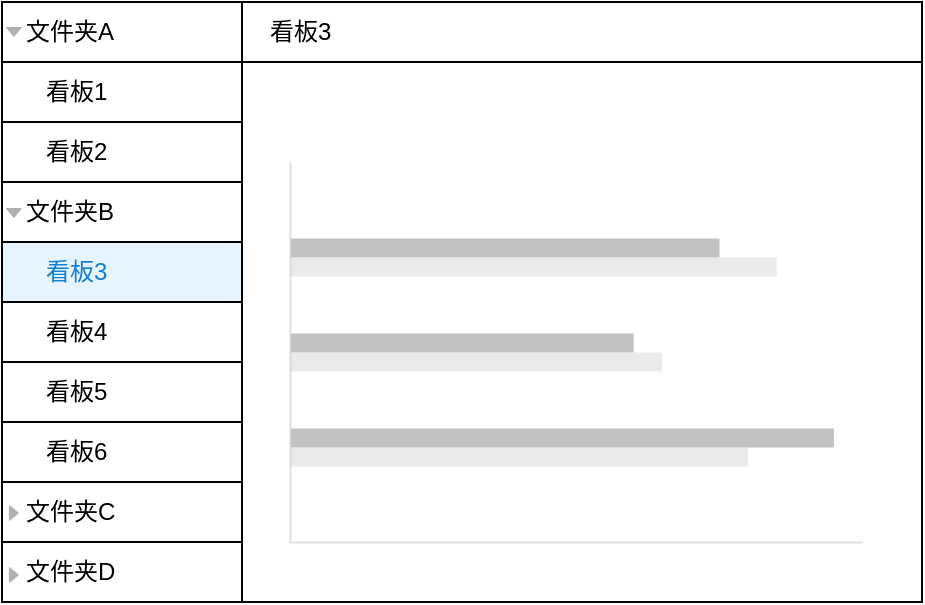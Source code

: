<mxfile version="24.7.8">
  <diagram name="第 1 页" id="zlOiqVQvwRABKMJe_wMJ">
    <mxGraphModel dx="825" dy="468" grid="1" gridSize="10" guides="1" tooltips="1" connect="1" arrows="1" fold="1" page="1" pageScale="1" pageWidth="827" pageHeight="1169" math="0" shadow="0">
      <root>
        <mxCell id="0" />
        <mxCell id="1" parent="0" />
        <mxCell id="qJo_SdbEoeLukXndjE-c-1" value="文件夹A" style="rounded=0;whiteSpace=wrap;html=1;align=left;spacingLeft=10;" vertex="1" parent="1">
          <mxGeometry x="80" y="100" width="120" height="30" as="geometry" />
        </mxCell>
        <mxCell id="qJo_SdbEoeLukXndjE-c-2" value="看板1" style="rounded=0;whiteSpace=wrap;html=1;align=left;spacingLeft=20;" vertex="1" parent="1">
          <mxGeometry x="80" y="130" width="120" height="30" as="geometry" />
        </mxCell>
        <mxCell id="qJo_SdbEoeLukXndjE-c-4" value="看板2" style="rounded=0;whiteSpace=wrap;html=1;align=left;spacingLeft=20;" vertex="1" parent="1">
          <mxGeometry x="80" y="160" width="120" height="30" as="geometry" />
        </mxCell>
        <mxCell id="qJo_SdbEoeLukXndjE-c-5" value="文件夹B" style="rounded=0;whiteSpace=wrap;html=1;align=left;spacingLeft=10;" vertex="1" parent="1">
          <mxGeometry x="80" y="190" width="120" height="30" as="geometry" />
        </mxCell>
        <mxCell id="qJo_SdbEoeLukXndjE-c-6" value="看板3" style="rounded=0;whiteSpace=wrap;html=1;align=left;spacingLeft=20;fillColor=#e5f4ff;fontColor=#0F7FD5;" vertex="1" parent="1">
          <mxGeometry x="80" y="220" width="120" height="30" as="geometry" />
        </mxCell>
        <mxCell id="qJo_SdbEoeLukXndjE-c-7" value="看板4" style="rounded=0;whiteSpace=wrap;html=1;align=left;spacingLeft=20;" vertex="1" parent="1">
          <mxGeometry x="80" y="250" width="120" height="30" as="geometry" />
        </mxCell>
        <mxCell id="qJo_SdbEoeLukXndjE-c-8" value="看板5" style="rounded=0;whiteSpace=wrap;html=1;align=left;spacingLeft=20;" vertex="1" parent="1">
          <mxGeometry x="80" y="280" width="120" height="30" as="geometry" />
        </mxCell>
        <mxCell id="qJo_SdbEoeLukXndjE-c-9" value="" style="strokeWidth=2;html=1;shape=mxgraph.flowchart.extract_or_measurement;whiteSpace=wrap;fillStyle=solid;fillColor=#B0B0B0;strokeColor=none;rotation=-180;" vertex="1" parent="1">
          <mxGeometry x="82" y="112.5" width="7.92" height="5" as="geometry" />
        </mxCell>
        <mxCell id="qJo_SdbEoeLukXndjE-c-12" value="" style="strokeWidth=2;html=1;shape=mxgraph.flowchart.extract_or_measurement;whiteSpace=wrap;fillStyle=solid;fillColor=#B0B0B0;strokeColor=none;rotation=-180;" vertex="1" parent="1">
          <mxGeometry x="82" y="203" width="7.92" height="5" as="geometry" />
        </mxCell>
        <mxCell id="qJo_SdbEoeLukXndjE-c-13" value="看板6" style="rounded=0;whiteSpace=wrap;html=1;align=left;spacingLeft=20;" vertex="1" parent="1">
          <mxGeometry x="80" y="310" width="120" height="30" as="geometry" />
        </mxCell>
        <mxCell id="qJo_SdbEoeLukXndjE-c-14" value="文件夹C" style="rounded=0;whiteSpace=wrap;html=1;align=left;spacingLeft=10;" vertex="1" parent="1">
          <mxGeometry x="80" y="340" width="120" height="30" as="geometry" />
        </mxCell>
        <mxCell id="qJo_SdbEoeLukXndjE-c-15" value="文件夹D" style="rounded=0;whiteSpace=wrap;html=1;align=left;spacingLeft=10;" vertex="1" parent="1">
          <mxGeometry x="80" y="370" width="120" height="30" as="geometry" />
        </mxCell>
        <mxCell id="qJo_SdbEoeLukXndjE-c-16" value="" style="strokeWidth=2;html=1;shape=mxgraph.flowchart.extract_or_measurement;whiteSpace=wrap;fillStyle=solid;fillColor=#B0B0B0;strokeColor=none;rotation=90;" vertex="1" parent="1">
          <mxGeometry x="82" y="353" width="7.92" height="5" as="geometry" />
        </mxCell>
        <mxCell id="qJo_SdbEoeLukXndjE-c-17" value="" style="strokeWidth=2;html=1;shape=mxgraph.flowchart.extract_or_measurement;whiteSpace=wrap;fillStyle=solid;fillColor=#B0B0B0;strokeColor=none;rotation=90;" vertex="1" parent="1">
          <mxGeometry x="82" y="384" width="7.92" height="5" as="geometry" />
        </mxCell>
        <mxCell id="qJo_SdbEoeLukXndjE-c-18" value="" style="whiteSpace=wrap;html=1;" vertex="1" parent="1">
          <mxGeometry x="200" y="100" width="340" height="300" as="geometry" />
        </mxCell>
        <mxCell id="qJo_SdbEoeLukXndjE-c-19" value="看板3" style="rounded=0;whiteSpace=wrap;html=1;align=left;spacingLeft=12;" vertex="1" parent="1">
          <mxGeometry x="200" y="100" width="340" height="30" as="geometry" />
        </mxCell>
        <mxCell id="qJo_SdbEoeLukXndjE-c-20" value="" style="verticalLabelPosition=bottom;shadow=0;dashed=0;align=center;html=1;verticalAlign=top;strokeWidth=0.5;shape=mxgraph.mockup.graphics.barChart;strokeColor=none;strokeColor2=none;strokeColor3=#cccccc;fillColor2=#999999;fillColor3=#dddddd;opacity=60;" vertex="1" parent="1">
          <mxGeometry x="224" y="180" width="286" height="190" as="geometry" />
        </mxCell>
      </root>
    </mxGraphModel>
  </diagram>
</mxfile>
